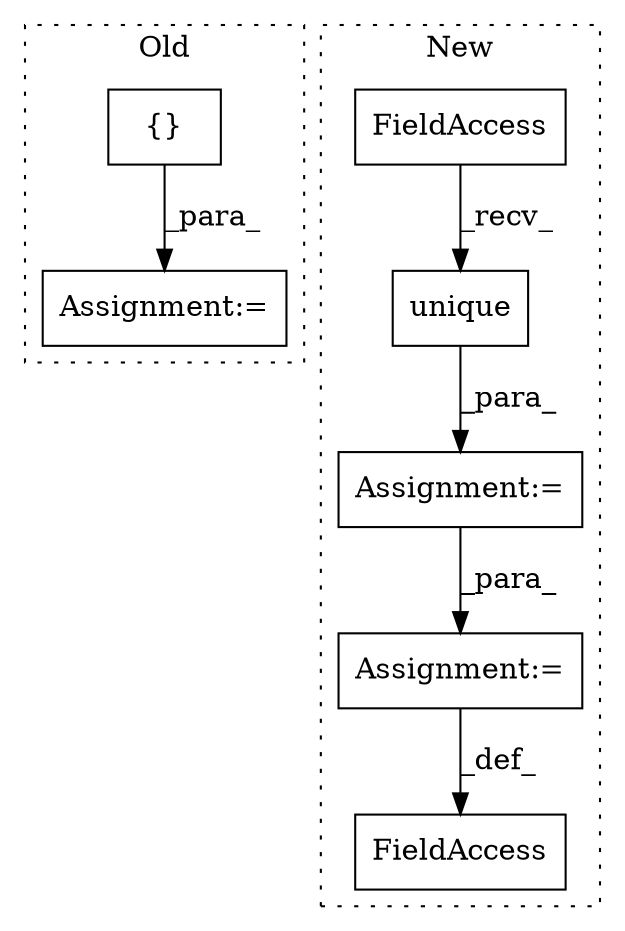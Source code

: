 digraph G {
subgraph cluster0 {
1 [label="{}" a="4" s="4010,4027" l="1,1" shape="box"];
4 [label="Assignment:=" a="7" s="4054" l="1" shape="box"];
label = "Old";
style="dotted";
}
subgraph cluster1 {
2 [label="unique" a="32" s="4126" l="8" shape="box"];
3 [label="Assignment:=" a="7" s="4105" l="38" shape="box"];
5 [label="FieldAccess" a="22" s="4112" l="13" shape="box"];
6 [label="FieldAccess" a="22" s="4000" l="21" shape="box"];
7 [label="Assignment:=" a="7" s="4021" l="1" shape="box"];
label = "New";
style="dotted";
}
1 -> 4 [label="_para_"];
2 -> 3 [label="_para_"];
3 -> 7 [label="_para_"];
5 -> 2 [label="_recv_"];
7 -> 6 [label="_def_"];
}